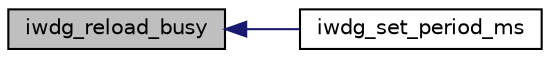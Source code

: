 digraph "iwdg_reload_busy"
{
  edge [fontname="Helvetica",fontsize="10",labelfontname="Helvetica",labelfontsize="10"];
  node [fontname="Helvetica",fontsize="10",shape=record];
  rankdir="LR";
  Node1 [label="iwdg_reload_busy",height=0.2,width=0.4,color="black", fillcolor="grey75", style="filled" fontcolor="black"];
  Node1 -> Node2 [dir="back",color="midnightblue",fontsize="10",style="solid",fontname="Helvetica"];
  Node2 [label="iwdg_set_period_ms",height=0.2,width=0.4,color="black", fillcolor="white", style="filled",URL="$group__iwdg__file.html#gaa4f196e28e96c7901f9ff25a5c7fd20d",tooltip="IWDG Set Period in Milliseconds."];
}
